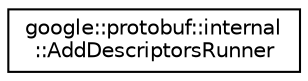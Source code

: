 digraph "类继承关系图"
{
 // LATEX_PDF_SIZE
  edge [fontname="Helvetica",fontsize="10",labelfontname="Helvetica",labelfontsize="10"];
  node [fontname="Helvetica",fontsize="10",shape=record];
  rankdir="LR";
  Node0 [label="google::protobuf::internal\l::AddDescriptorsRunner",height=0.2,width=0.4,color="black", fillcolor="white", style="filled",URL="$structgoogle_1_1protobuf_1_1internal_1_1AddDescriptorsRunner.html",tooltip=" "];
}
